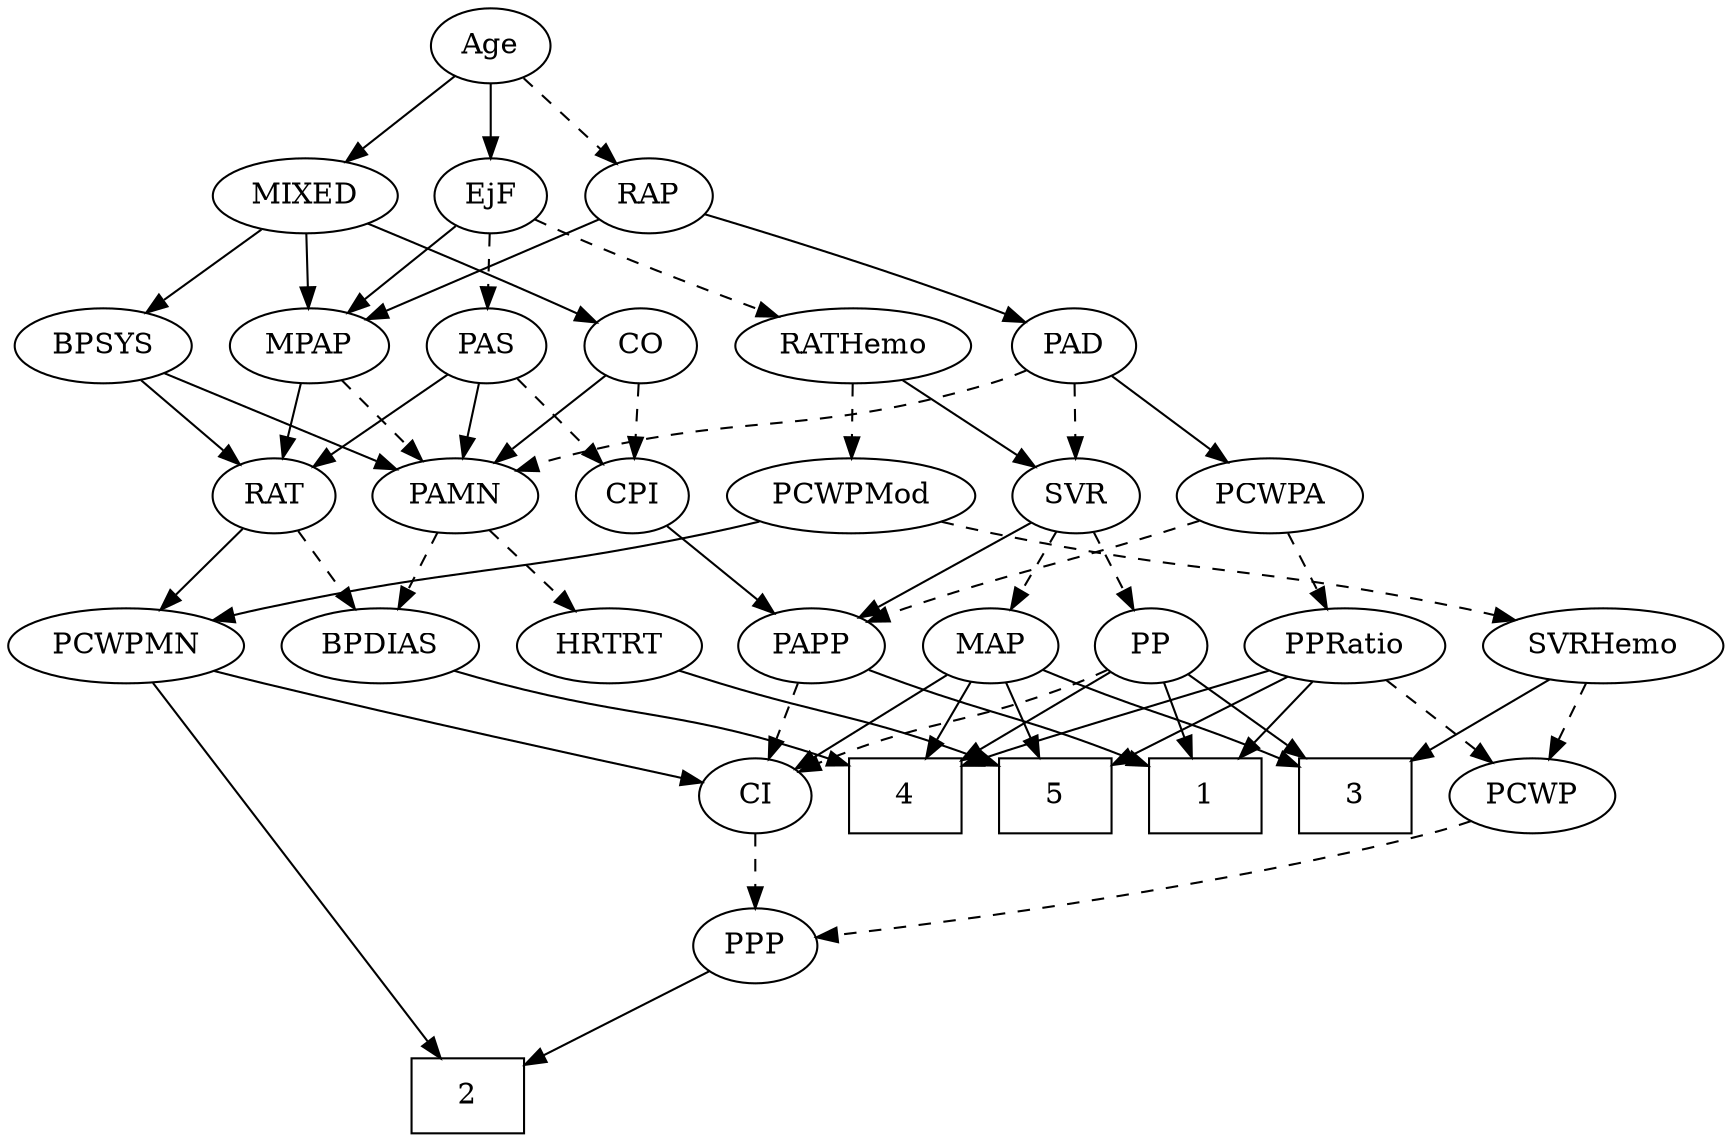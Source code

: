 strict digraph {
	graph [bb="0,0,779.74,540"];
	node [label="\N"];
	1	[height=0.5,
		pos="421.05,162",
		shape=box,
		width=0.75];
	2	[height=0.5,
		pos="156.05,18",
		shape=box,
		width=0.75];
	3	[height=0.5,
		pos="189.05,162",
		shape=box,
		width=0.75];
	4	[height=0.5,
		pos="493.05,162",
		shape=box,
		width=0.75];
	5	[height=0.5,
		pos="565.05,162",
		shape=box,
		width=0.75];
	Age	[height=0.5,
		pos="572.05,522",
		width=0.75];
	EjF	[height=0.5,
		pos="499.05,450",
		width=0.75];
	Age -> EjF	[pos="e,513.8,465.14 557.27,506.83 546.88,496.87 532.8,483.37 521.09,472.14",
		style=solid];
	RAP	[height=0.5,
		pos="572.05,450",
		width=0.77632];
	Age -> RAP	[pos="e,572.05,468.1 572.05,503.7 572.05,495.98 572.05,486.71 572.05,478.11",
		style=dashed];
	MIXED	[height=0.5,
		pos="658.05,450",
		width=1.1193];
	Age -> MIXED	[pos="e,639.42,466.16 588.63,507.5 600.79,497.61 617.55,483.96 631.55,472.56",
		style=solid];
	MPAP	[height=0.5,
		pos="579.05,378",
		width=0.97491];
	EjF -> MPAP	[pos="e,561.89,394.01 514.85,435.17 526.09,425.34 541.41,411.93 554.26,400.69",
		style=solid];
	PAS	[height=0.5,
		pos="499.05,378",
		width=0.75];
	EjF -> PAS	[pos="e,499.05,396.1 499.05,431.7 499.05,423.98 499.05,414.71 499.05,406.11",
		style=dashed];
	RATHemo	[height=0.5,
		pos="329.05,378",
		width=1.3721];
	EjF -> RATHemo	[pos="e,360.7,392.03 476.47,439.7 449.43,428.57 403.59,409.69 370.19,395.94",
		style=dashed];
	RAP -> MPAP	[pos="e,577.34,396.1 573.78,431.7 574.55,423.98 575.47,414.71 576.33,406.11",
		style=solid];
	PAD	[height=0.5,
		pos="425.05,378",
		width=0.79437];
	RAP -> PAD	[pos="e,447.2,389.55 550.04,438.52 525.14,426.66 484.4,407.26 456.23,393.85",
		style=solid];
	MIXED -> MPAP	[pos="e,595.99,394.01 640.51,433.46 629.62,423.82 615.47,411.28 603.49,400.66",
		style=solid];
	BPSYS	[height=0.5,
		pos="742.05,378",
		width=1.0471];
	MIXED -> BPSYS	[pos="e,724.14,393.92 676.27,433.81 688.02,424.02 703.47,411.15 716.44,400.34",
		style=solid];
	CO	[height=0.5,
		pos="659.05,378",
		width=0.75];
	MIXED -> CO	[pos="e,658.8,396.1 658.29,431.7 658.4,423.98 658.54,414.71 658.66,406.11",
		style=solid];
	PAMN	[height=0.5,
		pos="660.05,306",
		width=1.011];
	MPAP -> PAMN	[pos="e,642.61,322.07 596.22,362.15 607.42,352.48 622.23,339.68 634.77,328.85",
		style=dashed];
	RAT	[height=0.5,
		pos="578.05,306",
		width=0.75827];
	MPAP -> RAT	[pos="e,578.29,324.1 578.8,359.7 578.69,351.98 578.56,342.71 578.43,334.11",
		style=solid];
	BPSYS -> PAMN	[pos="e,677.52,321.92 724.25,361.81 712.89,352.11 697.99,339.39 685.4,328.64",
		style=solid];
	BPSYS -> RAT	[pos="e,599.9,317.2 714.18,365.7 688.37,355.16 648.96,338.86 615.05,324 613.2,323.19 611.31,322.35 609.4,321.5",
		style=solid];
	PAD -> PAMN	[pos="e,632.5,317.79 447.27,366.22 452.38,363.98 457.84,361.77 463.05,360 528.37,337.82 548.01,343.99 614.05,324 616.97,323.12 619.97,\
322.15 622.98,321.13",
		style=dashed];
	SVR	[height=0.5,
		pos="331.05,306",
		width=0.77632];
	PAD -> SVR	[pos="e,348.65,320.11 407.36,363.83 393.19,353.27 373.08,338.3 357.06,326.37",
		style=dashed];
	PCWPA	[height=0.5,
		pos="419.05,306",
		width=1.1555];
	PAD -> PCWPA	[pos="e,420.51,324.1 423.56,359.7 422.9,351.98 422.11,342.71 421.37,334.11",
		style=solid];
	CO -> PAMN	[pos="e,659.8,324.1 659.29,359.7 659.4,351.98 659.54,342.71 659.66,334.11",
		style=solid];
	CPI	[height=0.5,
		pos="506.05,306",
		width=0.75];
	CO -> CPI	[pos="e,527.33,317.15 637.76,366.85 632.93,364.58 627.82,362.19 623.05,360 587.23,343.59 577.86,340.41 542.05,324 540.25,323.18 538.42,\
322.33 536.56,321.47",
		style=dashed];
	PAS -> PAMN	[pos="e,632.6,318.27 520.3,366.79 525.13,364.52 530.25,362.15 535.05,360 564.48,346.82 598.16,332.58 623.14,322.19",
		style=solid];
	PAS -> CPI	[pos="e,504.34,324.1 500.78,359.7 501.55,351.98 502.47,342.71 503.33,334.11",
		style=dashed];
	PAS -> RAT	[pos="e,562.47,320.8 514.65,363.17 526.12,353.01 541.9,339.03 554.84,327.56",
		style=solid];
	BPDIAS	[height=0.5,
		pos="608.05,234",
		width=1.1735];
	PAMN -> BPDIAS	[pos="e,620.4,251.63 647.99,288.76 641.58,280.14 633.57,269.36 626.41,259.73",
		style=dashed];
	HRTRT	[height=0.5,
		pos="708.05,234",
		width=1.1013];
	PAMN -> HRTRT	[pos="e,696.64,251.63 671.18,288.76 677.03,280.23 684.33,269.58 690.89,260.02",
		style=dashed];
	RATHemo -> SVR	[pos="e,330.56,324.1 329.54,359.7 329.76,351.98 330.03,342.71 330.27,334.11",
		style=solid];
	PCWPMod	[height=0.5,
		pos="168.05,306",
		width=1.4443];
	RATHemo -> PCWPMod	[pos="e,199.14,320.52 298.38,363.67 272.92,352.6 236.49,336.76 208.61,324.64",
		style=dashed];
	PAPP	[height=0.5,
		pos="419.05,234",
		width=0.88464];
	CPI -> PAPP	[pos="e,436.66,249.18 489.27,291.5 476.64,281.34 459.1,267.23 444.71,255.65",
		style=solid];
	PCWPMN	[height=0.5,
		pos="50.046,234",
		width=1.3902];
	RAT -> PCWPMN	[pos="e,85.971,246.57 557.59,293.8 552.63,291.52 547.25,289.4 542.05,288 355.53,237.97 298.97,286.9 109.05,252 104.68,251.2 100.18,250.21 \
95.693,249.11",
		style=solid];
	RAT -> BPDIAS	[pos="e,600.78,251.96 585.16,288.41 588.62,280.34 592.86,270.43 596.75,261.35",
		style=dashed];
	MAP	[height=0.5,
		pos="339.05,234",
		width=0.84854];
	SVR -> MAP	[pos="e,337.09,252.1 333.02,287.7 333.9,279.98 334.96,270.71 335.95,262.11",
		style=dashed];
	PP	[height=0.5,
		pos="263.05,234",
		width=0.75];
	SVR -> PP	[pos="e,277.45,249.82 316.62,290.15 307.34,280.6 295.1,267.99 284.66,257.25",
		style=dashed];
	SVR -> PAPP	[pos="e,401.22,249.18 348.01,291.5 360.79,281.34 378.53,267.23 393.08,255.65",
		style=solid];
	PCWPMod -> PCWPMN	[pos="e,75.034,249.82 143.02,290.15 125.73,279.9 102.54,266.14 83.648,254.93",
		style=solid];
	SVRHemo	[height=0.5,
		pos="168.05,234",
		width=1.3902];
	PCWPMod -> SVRHemo	[pos="e,168.05,252.1 168.05,287.7 168.05,279.98 168.05,270.71 168.05,262.11",
		style=dashed];
	PPRatio	[height=0.5,
		pos="508.05,234",
		width=1.1013];
	PCWPA -> PPRatio	[pos="e,489.08,249.92 438.36,289.81 450.8,280.02 467.17,267.15 480.92,256.34",
		style=dashed];
	PCWPA -> PAPP	[pos="e,419.05,252.1 419.05,287.7 419.05,279.98 419.05,270.71 419.05,262.11",
		style=dashed];
	PCWPMN -> 2	[pos="e,147.62,36.01 58.363,216.21 76.778,179.03 121.1,89.548 143.15,45.042",
		style=solid];
	CI	[height=0.5,
		pos="261.05,162",
		width=0.75];
	PCWPMN -> CI	[pos="e,239.95,173.59 87.626,221.94 135.07,207.93 212.09,184.99 225.05,180 226.88,179.29 228.76,178.53 230.64,177.74",
		style=solid];
	SVRHemo -> 3	[pos="e,183.86,180.28 173.13,216.05 175.47,208.26 178.3,198.82 180.92,190.08",
		style=solid];
	PCWP	[height=0.5,
		pos="341.05,162",
		width=0.97491];
	SVRHemo -> PCWP	[pos="e,314.19,173.87 200.18,220 229.81,208.01 273.74,190.23 304.65,177.73",
		style=dashed];
	BPDIAS -> 4	[pos="e,520.33,179.61 584.77,218.83 568.76,209.08 547.17,195.94 528.96,184.86",
		style=solid];
	MAP -> 3	[pos="e,216.16,175.83 315.45,222.08 294.18,212.23 261.83,197.21 225.49,180.2",
		style=solid];
	MAP -> 4	[pos="e,465.94,175.87 363.06,222.37 385.18,212.55 419.1,197.4 456.81,180.07",
		style=solid];
	MAP -> 5	[pos="e,537.77,176.59 362.29,222.07 367.42,219.88 372.86,217.73 378.05,216 440.54,195.11 462.02,202.13 528.14,179.93",
		style=solid];
	MAP -> CI	[pos="e,276.65,177.01 322.88,218.5 311.76,208.51 296.8,195.09 284.38,183.94",
		style=solid];
	PP -> 1	[pos="e,393.98,175.94 284.29,222.77 289.12,220.5 294.25,218.14 299.05,216 334.24,200.33 345.61,197.25 384.63,180.09",
		style=solid];
	PP -> 3	[pos="e,207.14,180.11 248.07,218.83 238.46,209.75 225.74,197.71 214.57,187.14",
		style=solid];
	PP -> 4	[pos="e,465.78,176.62 283.67,222.33 288.62,220.03 293.95,217.76 299.05,216 364.2,193.5 387.01,202.63 456.18,179.89",
		style=solid];
	PP -> CI	[pos="e,261.53,180.1 262.55,215.7 262.33,207.98 262.07,198.71 261.82,190.11",
		style=dashed];
	PPP	[height=0.5,
		pos="261.05,90",
		width=0.75];
	PPP -> 2	[pos="e,181.75,36.139 242.27,76.485 227.91,66.908 207.7,53.435 190.45,41.939",
		style=solid];
	PPRatio -> 1	[pos="e,442.33,180.13 489.17,217.81 477.85,208.71 463.22,196.94 450.43,186.64",
		style=solid];
	PPRatio -> 4	[pos="e,496.75,180.28 504.41,216.05 502.74,208.26 500.72,198.82 498.85,190.08",
		style=solid];
	PPRatio -> 5	[pos="e,551.1,180.12 521.27,216.76 528.18,208.27 536.81,197.68 544.57,188.15",
		style=solid];
	PPRatio -> PCWP	[pos="e,367.31,174.01 479.72,221.13 451.33,209.23 407.56,190.88 376.8,177.99",
		style=dashed];
	PCWP -> PPP	[pos="e,276.9,104.87 324.08,146.15 312.64,136.15 297.39,122.8 284.76,111.75",
		style=dashed];
	CI -> PPP	[pos="e,261.05,108.1 261.05,143.7 261.05,135.98 261.05,126.71 261.05,118.11",
		style=dashed];
	PAPP -> 1	[pos="e,420.56,180.1 419.54,215.7 419.76,207.98 420.03,198.71 420.27,190.11",
		style=solid];
	PAPP -> CI	[pos="e,282.31,173.18 394.18,222.47 369.45,211.93 330.49,195.16 297.05,180 295.25,179.19 293.41,178.34 291.56,177.49",
		style=dashed];
	HRTRT -> 5	[pos="e,592.21,176.3 682.15,220.32 659.6,209.28 626.66,193.16 601.45,180.82",
		style=solid];
}
